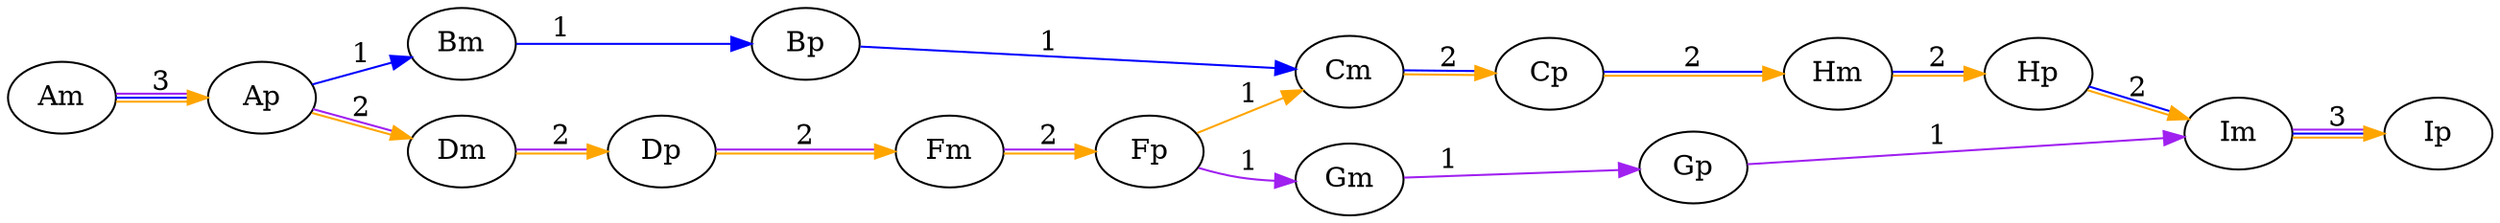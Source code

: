 digraph{
	rankdir=LR
	Am -> Ap [label=3  color="orange:blue:purple"]
	Ap -> Bm [label=1  color="blue"]
	Ap -> Dm [label=2  color="orange:purple"]
	Bm -> Bp [label=1  color="blue"]
	Bp -> Cm [label=1  color="blue"]
	Dm -> Dp [label=2  color="orange:purple"]
	Dp -> Fm [label=2  color="orange:purple"]
	Cm -> Cp [label=2  color="orange:blue"]
	Cp -> Hm [label=2  color="orange:blue"]
	Hm -> Hp [label=2  color="orange:blue"]
	Hp -> Im [label=2  color="orange:blue"]
	Fm -> Fp [label=2  color="orange:purple"]
	Fp -> Gm [label=1  color="purple"]
	Fp -> Cm [label=1  color="orange"]
	Gm -> Gp [label=1  color="purple"]
	Gp -> Im [label=1  color="purple"]
	Im -> Ip [label=3  color="orange:blue:purple"]
}